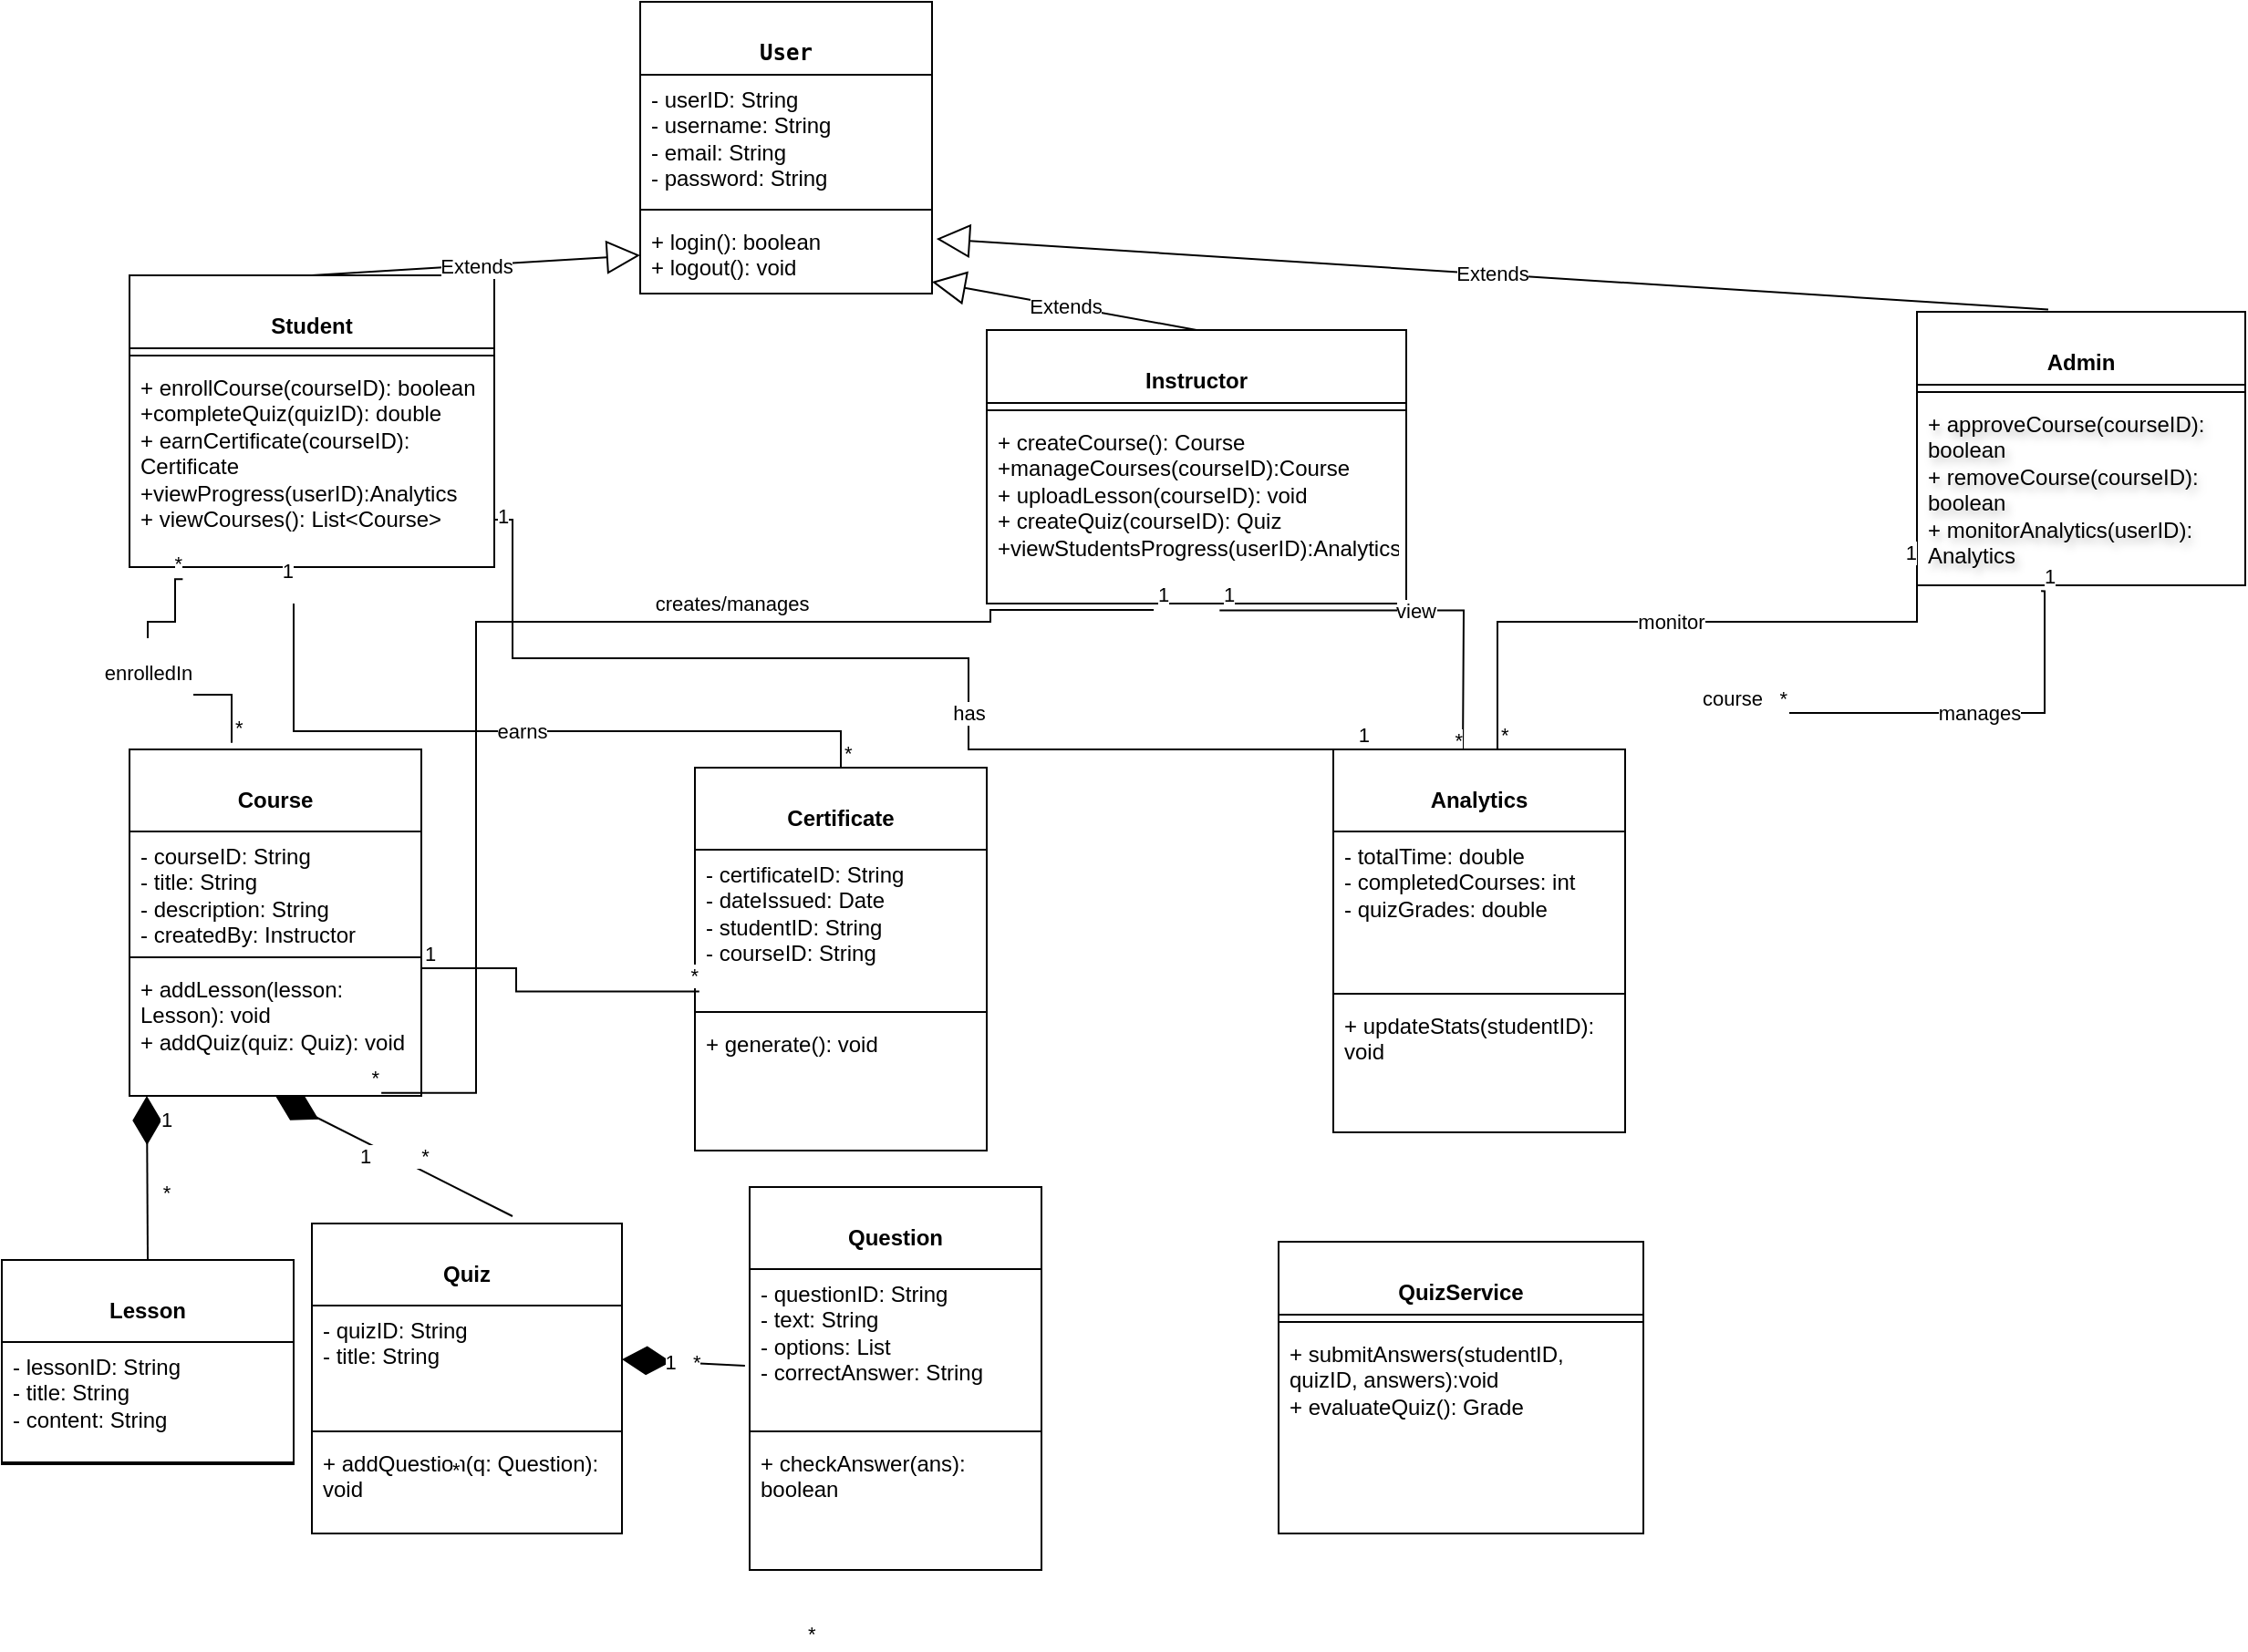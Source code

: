 <mxfile version="28.2.8">
  <diagram id="6JtZ015stfcB8-IzF214" name="Page-1">
    <mxGraphModel dx="1273" dy="604" grid="1" gridSize="10" guides="1" tooltips="1" connect="1" arrows="1" fold="1" page="1" pageScale="1" pageWidth="850" pageHeight="1100" math="0" shadow="0">
      <root>
        <mxCell id="0" />
        <mxCell id="1" parent="0" />
        <mxCell id="Qd_5Jigc1e5ycBpEJGBj-1" value="&#xa; &lt;code data-end=&quot;900&quot; data-start=&quot;894&quot;&gt;User&lt;/code&gt;&#xa;&#xa;" style="swimlane;fontStyle=1;align=center;verticalAlign=top;childLayout=stackLayout;horizontal=1;startSize=40;horizontalStack=0;resizeParent=1;resizeParentMax=0;resizeLast=0;collapsible=1;marginBottom=0;whiteSpace=wrap;html=1;" parent="1" vertex="1">
          <mxGeometry x="380" y="10" width="160" height="160" as="geometry" />
        </mxCell>
        <mxCell id="Qd_5Jigc1e5ycBpEJGBj-2" value="- userID: String&#xa;- username: String&#xa;- email: String&#xa;- password: String" style="text;strokeColor=none;fillColor=none;align=left;verticalAlign=top;spacingLeft=4;spacingRight=4;overflow=hidden;rotatable=0;points=[[0,0.5],[1,0.5]];portConstraint=eastwest;whiteSpace=wrap;html=1;" parent="Qd_5Jigc1e5ycBpEJGBj-1" vertex="1">
          <mxGeometry y="40" width="160" height="70" as="geometry" />
        </mxCell>
        <mxCell id="Qd_5Jigc1e5ycBpEJGBj-3" value="" style="line;strokeWidth=1;fillColor=none;align=left;verticalAlign=middle;spacingTop=-1;spacingLeft=3;spacingRight=3;rotatable=0;labelPosition=right;points=[];portConstraint=eastwest;strokeColor=inherit;" parent="Qd_5Jigc1e5ycBpEJGBj-1" vertex="1">
          <mxGeometry y="110" width="160" height="8" as="geometry" />
        </mxCell>
        <mxCell id="Qd_5Jigc1e5ycBpEJGBj-4" value="+ login(): boolean&#xa;+ logout(): void" style="text;strokeColor=none;fillColor=none;align=left;verticalAlign=top;spacingLeft=4;spacingRight=4;overflow=hidden;rotatable=0;points=[[0,0.5],[1,0.5]];portConstraint=eastwest;whiteSpace=wrap;html=1;" parent="Qd_5Jigc1e5ycBpEJGBj-1" vertex="1">
          <mxGeometry y="118" width="160" height="42" as="geometry" />
        </mxCell>
        <mxCell id="Qd_5Jigc1e5ycBpEJGBj-5" value="&#xa;Student&#xa;&#xa;" style="swimlane;fontStyle=1;align=center;verticalAlign=top;childLayout=stackLayout;horizontal=1;startSize=40;horizontalStack=0;resizeParent=1;resizeParentMax=0;resizeLast=0;collapsible=1;marginBottom=0;whiteSpace=wrap;html=1;" parent="1" vertex="1">
          <mxGeometry x="100" y="160" width="200" height="160" as="geometry" />
        </mxCell>
        <mxCell id="Qd_5Jigc1e5ycBpEJGBj-6" value="" style="line;strokeWidth=1;fillColor=none;align=left;verticalAlign=middle;spacingTop=-1;spacingLeft=3;spacingRight=3;rotatable=0;labelPosition=right;points=[];portConstraint=eastwest;strokeColor=inherit;" parent="Qd_5Jigc1e5ycBpEJGBj-5" vertex="1">
          <mxGeometry y="40" width="200" height="8" as="geometry" />
        </mxCell>
        <mxCell id="Qd_5Jigc1e5ycBpEJGBj-7" value="+ enrollCourse(courseID): boolean&lt;br&gt;+completeQuiz(quizID):&amp;nbsp;double&lt;br&gt;+ earnCertificate(courseID): Certificate&lt;div&gt;+viewProgress(userID):Analytics&lt;/div&gt;&lt;div&gt;+ viewCourses(): List&amp;lt;Course&amp;gt;&lt;/div&gt;&lt;div&gt;&lt;br&gt;&lt;/div&gt;&lt;div&gt;&lt;br&gt;&lt;/div&gt;" style="text;strokeColor=none;fillColor=none;align=left;verticalAlign=top;spacingLeft=4;spacingRight=4;overflow=hidden;rotatable=0;points=[[0,0.5],[1,0.5]];portConstraint=eastwest;whiteSpace=wrap;html=1;" parent="Qd_5Jigc1e5ycBpEJGBj-5" vertex="1">
          <mxGeometry y="48" width="200" height="112" as="geometry" />
        </mxCell>
        <mxCell id="Qd_5Jigc1e5ycBpEJGBj-8" value="&#xa;Instructor&#xa;&#xa;" style="swimlane;fontStyle=1;align=center;verticalAlign=top;childLayout=stackLayout;horizontal=1;startSize=40;horizontalStack=0;resizeParent=1;resizeParentMax=0;resizeLast=0;collapsible=1;marginBottom=0;whiteSpace=wrap;html=1;" parent="1" vertex="1">
          <mxGeometry x="570" y="190" width="230" height="150" as="geometry" />
        </mxCell>
        <mxCell id="Qd_5Jigc1e5ycBpEJGBj-9" value="" style="line;strokeWidth=1;fillColor=none;align=left;verticalAlign=middle;spacingTop=-1;spacingLeft=3;spacingRight=3;rotatable=0;labelPosition=right;points=[];portConstraint=eastwest;strokeColor=inherit;" parent="Qd_5Jigc1e5ycBpEJGBj-8" vertex="1">
          <mxGeometry y="40" width="230" height="8" as="geometry" />
        </mxCell>
        <mxCell id="Qd_5Jigc1e5ycBpEJGBj-10" value="+ createCourse(): Course&lt;div&gt;+manageCourses(courseID):Course&lt;br&gt;+ uploadLesson(courseID): void&lt;br&gt;+ createQuiz(courseID): Quiz&lt;/div&gt;&lt;div&gt;+viewStudentsProgress(userID):Analytics&lt;/div&gt;" style="text;strokeColor=none;fillColor=none;align=left;verticalAlign=top;spacingLeft=4;spacingRight=4;overflow=hidden;rotatable=0;points=[[0,0.5],[1,0.5]];portConstraint=eastwest;whiteSpace=wrap;html=1;" parent="Qd_5Jigc1e5ycBpEJGBj-8" vertex="1">
          <mxGeometry y="48" width="230" height="102" as="geometry" />
        </mxCell>
        <mxCell id="Qd_5Jigc1e5ycBpEJGBj-11" value="&#xa;&lt;strong data-end=&quot;1748&quot; data-start=&quot;1739&quot;&gt;Admin&lt;/strong&gt; &#xa;&#xa;" style="swimlane;fontStyle=1;align=center;verticalAlign=top;childLayout=stackLayout;horizontal=1;startSize=40;horizontalStack=0;resizeParent=1;resizeParentMax=0;resizeLast=0;collapsible=1;marginBottom=0;whiteSpace=wrap;html=1;" parent="1" vertex="1">
          <mxGeometry x="1080" y="180" width="180" height="150" as="geometry" />
        </mxCell>
        <mxCell id="Qd_5Jigc1e5ycBpEJGBj-12" value="" style="line;strokeWidth=1;fillColor=none;align=left;verticalAlign=middle;spacingTop=-1;spacingLeft=3;spacingRight=3;rotatable=0;labelPosition=right;points=[];portConstraint=eastwest;strokeColor=inherit;" parent="Qd_5Jigc1e5ycBpEJGBj-11" vertex="1">
          <mxGeometry y="40" width="180" height="8" as="geometry" />
        </mxCell>
        <mxCell id="Qd_5Jigc1e5ycBpEJGBj-13" value="+ approveCourse(courseID): boolean&lt;br&gt;+ removeCourse(courseID): boolean&lt;br&gt;+ monitorAnalytics(userID): Analytics" style="text;strokeColor=none;fillColor=none;align=left;verticalAlign=top;spacingLeft=4;spacingRight=4;overflow=hidden;rotatable=0;points=[[0,0.5],[1,0.5]];portConstraint=eastwest;whiteSpace=wrap;html=1;textShadow=1;" parent="Qd_5Jigc1e5ycBpEJGBj-11" vertex="1">
          <mxGeometry y="48" width="180" height="102" as="geometry" />
        </mxCell>
        <mxCell id="Qd_5Jigc1e5ycBpEJGBj-14" value="Extends" style="endArrow=block;endSize=16;endFill=0;html=1;rounded=0;exitX=0.5;exitY=0;exitDx=0;exitDy=0;" parent="1" source="Qd_5Jigc1e5ycBpEJGBj-8" target="Qd_5Jigc1e5ycBpEJGBj-4" edge="1">
          <mxGeometry width="160" relative="1" as="geometry">
            <mxPoint x="420" y="160" as="sourcePoint" />
            <mxPoint x="580" y="160" as="targetPoint" />
          </mxGeometry>
        </mxCell>
        <mxCell id="Qd_5Jigc1e5ycBpEJGBj-15" value="Extends" style="endArrow=block;endSize=16;endFill=0;html=1;rounded=0;exitX=0.5;exitY=0;exitDx=0;exitDy=0;entryX=0;entryY=0.5;entryDx=0;entryDy=0;" parent="1" source="Qd_5Jigc1e5ycBpEJGBj-5" target="Qd_5Jigc1e5ycBpEJGBj-4" edge="1">
          <mxGeometry width="160" relative="1" as="geometry">
            <mxPoint x="370" y="160" as="sourcePoint" />
            <mxPoint x="580" y="160" as="targetPoint" />
          </mxGeometry>
        </mxCell>
        <mxCell id="Qd_5Jigc1e5ycBpEJGBj-16" value="Extends" style="endArrow=block;endSize=16;endFill=0;html=1;rounded=0;exitX=0.4;exitY=-0.008;exitDx=0;exitDy=0;entryX=1.015;entryY=0.286;entryDx=0;entryDy=0;exitPerimeter=0;entryPerimeter=0;" parent="1" source="Qd_5Jigc1e5ycBpEJGBj-11" target="Qd_5Jigc1e5ycBpEJGBj-4" edge="1">
          <mxGeometry width="160" relative="1" as="geometry">
            <mxPoint x="690" y="141" as="sourcePoint" />
            <mxPoint x="890" y="80" as="targetPoint" />
          </mxGeometry>
        </mxCell>
        <mxCell id="Qd_5Jigc1e5ycBpEJGBj-17" value="&#xa;Course&#xa;&#xa;" style="swimlane;fontStyle=1;align=center;verticalAlign=top;childLayout=stackLayout;horizontal=1;startSize=45;horizontalStack=0;resizeParent=1;resizeParentMax=0;resizeLast=0;collapsible=1;marginBottom=0;whiteSpace=wrap;html=1;" parent="1" vertex="1">
          <mxGeometry x="100" y="420" width="160" height="190" as="geometry" />
        </mxCell>
        <mxCell id="Qd_5Jigc1e5ycBpEJGBj-18" value="- courseID: String&#xa;- title: String&#xa;- description: String&#xa;- createdBy: Instructor" style="text;strokeColor=none;fillColor=none;align=left;verticalAlign=top;spacingLeft=4;spacingRight=4;overflow=hidden;rotatable=0;points=[[0,0.5],[1,0.5]];portConstraint=eastwest;whiteSpace=wrap;html=1;" parent="Qd_5Jigc1e5ycBpEJGBj-17" vertex="1">
          <mxGeometry y="45" width="160" height="65" as="geometry" />
        </mxCell>
        <mxCell id="Qd_5Jigc1e5ycBpEJGBj-19" value="" style="line;strokeWidth=1;fillColor=none;align=left;verticalAlign=middle;spacingTop=-1;spacingLeft=3;spacingRight=3;rotatable=0;labelPosition=right;points=[];portConstraint=eastwest;strokeColor=inherit;" parent="Qd_5Jigc1e5ycBpEJGBj-17" vertex="1">
          <mxGeometry y="110" width="160" height="8" as="geometry" />
        </mxCell>
        <mxCell id="Qd_5Jigc1e5ycBpEJGBj-20" value="+ addLesson(lesson: Lesson): void&#xa;+ addQuiz(quiz: Quiz): void" style="text;strokeColor=none;fillColor=none;align=left;verticalAlign=top;spacingLeft=4;spacingRight=4;overflow=hidden;rotatable=0;points=[[0,0.5],[1,0.5]];portConstraint=eastwest;whiteSpace=wrap;html=1;" parent="Qd_5Jigc1e5ycBpEJGBj-17" vertex="1">
          <mxGeometry y="118" width="160" height="72" as="geometry" />
        </mxCell>
        <mxCell id="Qd_5Jigc1e5ycBpEJGBj-25" value="&#xa;enrolledIn&#xa;&#xa;" style="endArrow=none;html=1;edgeStyle=orthogonalEdgeStyle;rounded=0;exitX=0.35;exitY=-0.019;exitDx=0;exitDy=0;exitPerimeter=0;entryX=0.146;entryY=1.059;entryDx=0;entryDy=0;entryPerimeter=0;" parent="1" source="Qd_5Jigc1e5ycBpEJGBj-17" target="Qd_5Jigc1e5ycBpEJGBj-7" edge="1">
          <mxGeometry relative="1" as="geometry">
            <mxPoint x="150" y="380" as="sourcePoint" />
            <mxPoint x="160" y="350" as="targetPoint" />
            <Array as="points">
              <mxPoint x="156" y="390" />
              <mxPoint x="110" y="390" />
              <mxPoint x="110" y="350" />
              <mxPoint x="125" y="350" />
            </Array>
          </mxGeometry>
        </mxCell>
        <mxCell id="Qd_5Jigc1e5ycBpEJGBj-26" value="*" style="edgeLabel;resizable=0;html=1;align=left;verticalAlign=bottom;" parent="Qd_5Jigc1e5ycBpEJGBj-25" connectable="0" vertex="1">
          <mxGeometry x="-1" relative="1" as="geometry" />
        </mxCell>
        <mxCell id="Qd_5Jigc1e5ycBpEJGBj-27" value="*" style="edgeLabel;resizable=0;html=1;align=right;verticalAlign=bottom;" parent="Qd_5Jigc1e5ycBpEJGBj-25" connectable="0" vertex="1">
          <mxGeometry x="1" relative="1" as="geometry" />
        </mxCell>
        <mxCell id="Qd_5Jigc1e5ycBpEJGBj-28" value="earns" style="endArrow=none;html=1;edgeStyle=orthogonalEdgeStyle;rounded=0;exitX=0.5;exitY=0;exitDx=0;exitDy=0;" parent="1" edge="1">
          <mxGeometry relative="1" as="geometry">
            <mxPoint x="490" y="430" as="sourcePoint" />
            <mxPoint x="190" y="340" as="targetPoint" />
            <Array as="points">
              <mxPoint x="490" y="410" />
              <mxPoint x="190" y="410" />
            </Array>
          </mxGeometry>
        </mxCell>
        <mxCell id="Qd_5Jigc1e5ycBpEJGBj-29" value="*" style="edgeLabel;resizable=0;html=1;align=left;verticalAlign=bottom;" parent="Qd_5Jigc1e5ycBpEJGBj-28" connectable="0" vertex="1">
          <mxGeometry x="-1" relative="1" as="geometry" />
        </mxCell>
        <mxCell id="Qd_5Jigc1e5ycBpEJGBj-30" value="1" style="edgeLabel;resizable=0;html=1;align=right;verticalAlign=bottom;" parent="Qd_5Jigc1e5ycBpEJGBj-28" connectable="0" vertex="1">
          <mxGeometry x="1" relative="1" as="geometry">
            <mxPoint y="-10" as="offset" />
          </mxGeometry>
        </mxCell>
        <mxCell id="Qd_5Jigc1e5ycBpEJGBj-31" value="has" style="endArrow=none;html=1;edgeStyle=orthogonalEdgeStyle;rounded=0;exitX=1;exitY=0.5;exitDx=0;exitDy=0;entryX=0.5;entryY=0;entryDx=0;entryDy=0;" parent="1" source="Qd_5Jigc1e5ycBpEJGBj-7" edge="1">
          <mxGeometry x="0.246" relative="1" as="geometry">
            <mxPoint x="520" y="390" as="sourcePoint" />
            <mxPoint x="780" y="420" as="targetPoint" />
            <Array as="points">
              <mxPoint x="310" y="294" />
              <mxPoint x="310" y="370" />
              <mxPoint x="560" y="370" />
              <mxPoint x="560" y="420" />
            </Array>
            <mxPoint as="offset" />
          </mxGeometry>
        </mxCell>
        <mxCell id="Qd_5Jigc1e5ycBpEJGBj-32" value="1" style="edgeLabel;resizable=0;html=1;align=left;verticalAlign=bottom;" parent="Qd_5Jigc1e5ycBpEJGBj-31" connectable="0" vertex="1">
          <mxGeometry x="-1" relative="1" as="geometry">
            <mxPoint y="36" as="offset" />
          </mxGeometry>
        </mxCell>
        <mxCell id="Qd_5Jigc1e5ycBpEJGBj-33" value="1" style="edgeLabel;resizable=0;html=1;align=right;verticalAlign=bottom;" parent="Qd_5Jigc1e5ycBpEJGBj-31" connectable="0" vertex="1">
          <mxGeometry x="1" relative="1" as="geometry" />
        </mxCell>
        <mxCell id="Qd_5Jigc1e5ycBpEJGBj-34" value="" style="endArrow=none;html=1;edgeStyle=orthogonalEdgeStyle;rounded=0;entryX=0.015;entryY=0.915;entryDx=0;entryDy=0;entryPerimeter=0;" parent="1" edge="1">
          <mxGeometry relative="1" as="geometry">
            <mxPoint x="260" y="540" as="sourcePoint" />
            <mxPoint x="412.4" y="552.775" as="targetPoint" />
            <Array as="points">
              <mxPoint x="312" y="540" />
            </Array>
          </mxGeometry>
        </mxCell>
        <mxCell id="Qd_5Jigc1e5ycBpEJGBj-35" value="1" style="edgeLabel;resizable=0;html=1;align=left;verticalAlign=bottom;" parent="Qd_5Jigc1e5ycBpEJGBj-34" connectable="0" vertex="1">
          <mxGeometry x="-1" relative="1" as="geometry" />
        </mxCell>
        <mxCell id="Qd_5Jigc1e5ycBpEJGBj-36" value="*" style="edgeLabel;resizable=0;html=1;align=right;verticalAlign=bottom;" parent="Qd_5Jigc1e5ycBpEJGBj-34" connectable="0" vertex="1">
          <mxGeometry x="1" relative="1" as="geometry" />
        </mxCell>
        <mxCell id="Qd_5Jigc1e5ycBpEJGBj-37" value="creates/manages" style="endArrow=none;html=1;edgeStyle=orthogonalEdgeStyle;rounded=0;exitX=0.398;exitY=1.034;exitDx=0;exitDy=0;exitPerimeter=0;entryX=0.863;entryY=0.978;entryDx=0;entryDy=0;entryPerimeter=0;" parent="1" source="Qd_5Jigc1e5ycBpEJGBj-10" target="Qd_5Jigc1e5ycBpEJGBj-20" edge="1">
          <mxGeometry x="-0.308" y="-10" relative="1" as="geometry">
            <mxPoint x="520" y="410" as="sourcePoint" />
            <mxPoint x="220" y="620" as="targetPoint" />
            <Array as="points">
              <mxPoint x="572" y="350" />
              <mxPoint x="290" y="350" />
              <mxPoint x="290" y="608" />
            </Array>
            <mxPoint as="offset" />
          </mxGeometry>
        </mxCell>
        <mxCell id="Qd_5Jigc1e5ycBpEJGBj-38" value="1" style="edgeLabel;resizable=0;html=1;align=left;verticalAlign=bottom;" parent="Qd_5Jigc1e5ycBpEJGBj-37" connectable="0" vertex="1">
          <mxGeometry x="-1" relative="1" as="geometry" />
        </mxCell>
        <mxCell id="Qd_5Jigc1e5ycBpEJGBj-39" value="*" style="edgeLabel;resizable=0;html=1;align=right;verticalAlign=bottom;" parent="Qd_5Jigc1e5ycBpEJGBj-37" connectable="0" vertex="1">
          <mxGeometry x="1" relative="1" as="geometry" />
        </mxCell>
        <mxCell id="Qd_5Jigc1e5ycBpEJGBj-40" value="manages" style="endArrow=none;html=1;edgeStyle=orthogonalEdgeStyle;rounded=0;exitX=0.378;exitY=1.031;exitDx=0;exitDy=0;exitPerimeter=0;" parent="1" source="Qd_5Jigc1e5ycBpEJGBj-13" edge="1">
          <mxGeometry relative="1" as="geometry">
            <mxPoint x="1080" y="390" as="sourcePoint" />
            <mxPoint x="1010" y="400" as="targetPoint" />
            <Array as="points">
              <mxPoint x="1150" y="333" />
              <mxPoint x="1150" y="400" />
            </Array>
          </mxGeometry>
        </mxCell>
        <mxCell id="Qd_5Jigc1e5ycBpEJGBj-41" value="1" style="edgeLabel;resizable=0;html=1;align=left;verticalAlign=bottom;" parent="Qd_5Jigc1e5ycBpEJGBj-40" connectable="0" vertex="1">
          <mxGeometry x="-1" relative="1" as="geometry" />
        </mxCell>
        <mxCell id="Qd_5Jigc1e5ycBpEJGBj-42" value="course&amp;nbsp; &amp;nbsp;*" style="edgeLabel;resizable=0;html=1;align=right;verticalAlign=bottom;" parent="Qd_5Jigc1e5ycBpEJGBj-40" connectable="0" vertex="1">
          <mxGeometry x="1" relative="1" as="geometry" />
        </mxCell>
        <mxCell id="Qd_5Jigc1e5ycBpEJGBj-49" value="view" style="endArrow=none;html=1;edgeStyle=orthogonalEdgeStyle;rounded=0;exitX=0.555;exitY=1.037;exitDx=0;exitDy=0;exitPerimeter=0;entryX=0.818;entryY=0.018;entryDx=0;entryDy=0;entryPerimeter=0;" parent="1" source="Qd_5Jigc1e5ycBpEJGBj-10" edge="1">
          <mxGeometry relative="1" as="geometry">
            <mxPoint x="670" y="370" as="sourcePoint" />
            <mxPoint x="831" y="424" as="targetPoint" />
          </mxGeometry>
        </mxCell>
        <mxCell id="Qd_5Jigc1e5ycBpEJGBj-50" value="1" style="edgeLabel;resizable=0;html=1;align=left;verticalAlign=bottom;" parent="Qd_5Jigc1e5ycBpEJGBj-49" connectable="0" vertex="1">
          <mxGeometry x="-1" relative="1" as="geometry" />
        </mxCell>
        <mxCell id="Qd_5Jigc1e5ycBpEJGBj-51" value="*" style="edgeLabel;resizable=0;html=1;align=right;verticalAlign=bottom;" parent="Qd_5Jigc1e5ycBpEJGBj-49" connectable="0" vertex="1">
          <mxGeometry x="1" relative="1" as="geometry" />
        </mxCell>
        <mxCell id="Qd_5Jigc1e5ycBpEJGBj-52" value="monitor" style="endArrow=none;html=1;edgeStyle=orthogonalEdgeStyle;rounded=0;exitX=0.938;exitY=0;exitDx=0;exitDy=0;exitPerimeter=0;" parent="1" edge="1">
          <mxGeometry relative="1" as="geometry">
            <mxPoint x="850" y="420" as="sourcePoint" />
            <mxPoint x="1080" y="320" as="targetPoint" />
            <Array as="points">
              <mxPoint x="850" y="350" />
              <mxPoint x="1080" y="350" />
            </Array>
          </mxGeometry>
        </mxCell>
        <mxCell id="Qd_5Jigc1e5ycBpEJGBj-53" value="*" style="edgeLabel;resizable=0;html=1;align=left;verticalAlign=bottom;" parent="Qd_5Jigc1e5ycBpEJGBj-52" connectable="0" vertex="1">
          <mxGeometry x="-1" relative="1" as="geometry" />
        </mxCell>
        <mxCell id="Qd_5Jigc1e5ycBpEJGBj-54" value="1" style="edgeLabel;resizable=0;html=1;align=right;verticalAlign=bottom;" parent="Qd_5Jigc1e5ycBpEJGBj-52" connectable="0" vertex="1">
          <mxGeometry x="1" relative="1" as="geometry" />
        </mxCell>
        <mxCell id="Qd_5Jigc1e5ycBpEJGBj-55" value="&lt;div style=&quot;text-align: right;&quot;&gt;&lt;br&gt;&lt;/div&gt;" style="text;whiteSpace=wrap;html=1;" parent="1" vertex="1">
          <mxGeometry x="390" y="200" width="60" height="40" as="geometry" />
        </mxCell>
        <mxCell id="Qd_5Jigc1e5ycBpEJGBj-56" value="&#xa;Certificate&#xa;&#xa;" style="swimlane;fontStyle=1;align=center;verticalAlign=top;childLayout=stackLayout;horizontal=1;startSize=45;horizontalStack=0;resizeParent=1;resizeParentMax=0;resizeLast=0;collapsible=1;marginBottom=0;whiteSpace=wrap;html=1;" parent="1" vertex="1">
          <mxGeometry x="410" y="430" width="160" height="210" as="geometry" />
        </mxCell>
        <mxCell id="Qd_5Jigc1e5ycBpEJGBj-57" value="- certificateID: String&#xa;- dateIssued: Date&#xa;- studentID: String&#xa;- courseID: String" style="text;strokeColor=none;fillColor=none;align=left;verticalAlign=top;spacingLeft=4;spacingRight=4;overflow=hidden;rotatable=0;points=[[0,0.5],[1,0.5]];portConstraint=eastwest;whiteSpace=wrap;html=1;" parent="Qd_5Jigc1e5ycBpEJGBj-56" vertex="1">
          <mxGeometry y="45" width="160" height="85" as="geometry" />
        </mxCell>
        <mxCell id="Qd_5Jigc1e5ycBpEJGBj-58" value="" style="line;strokeWidth=1;fillColor=none;align=left;verticalAlign=middle;spacingTop=-1;spacingLeft=3;spacingRight=3;rotatable=0;labelPosition=right;points=[];portConstraint=eastwest;strokeColor=inherit;" parent="Qd_5Jigc1e5ycBpEJGBj-56" vertex="1">
          <mxGeometry y="130" width="160" height="8" as="geometry" />
        </mxCell>
        <mxCell id="Qd_5Jigc1e5ycBpEJGBj-59" value="+ generate(): void" style="text;strokeColor=none;fillColor=none;align=left;verticalAlign=top;spacingLeft=4;spacingRight=4;overflow=hidden;rotatable=0;points=[[0,0.5],[1,0.5]];portConstraint=eastwest;whiteSpace=wrap;html=1;" parent="Qd_5Jigc1e5ycBpEJGBj-56" vertex="1">
          <mxGeometry y="138" width="160" height="72" as="geometry" />
        </mxCell>
        <mxCell id="Qd_5Jigc1e5ycBpEJGBj-60" value="*" style="edgeLabel;resizable=0;html=1;align=left;verticalAlign=bottom;" parent="1" connectable="0" vertex="1">
          <mxGeometry x="490" y="430" as="geometry" />
        </mxCell>
        <mxCell id="Qd_5Jigc1e5ycBpEJGBj-61" value="*" style="edgeLabel;resizable=0;html=1;align=right;verticalAlign=bottom;" parent="1" connectable="0" vertex="1">
          <mxGeometry x="412.2" y="552.775" as="geometry" />
        </mxCell>
        <mxCell id="Qd_5Jigc1e5ycBpEJGBj-62" value="&#xa;Analytics&#xa;&#xa;" style="swimlane;fontStyle=1;align=center;verticalAlign=top;childLayout=stackLayout;horizontal=1;startSize=45;horizontalStack=0;resizeParent=1;resizeParentMax=0;resizeLast=0;collapsible=1;marginBottom=0;whiteSpace=wrap;html=1;" parent="1" vertex="1">
          <mxGeometry x="760" y="420" width="160" height="210" as="geometry" />
        </mxCell>
        <mxCell id="Qd_5Jigc1e5ycBpEJGBj-63" value="- totalTime: double&lt;br&gt;- completedCourses: int&lt;br&gt;- quizGrades: double&lt;div&gt;&lt;br&gt;&lt;/div&gt;" style="text;strokeColor=none;fillColor=none;align=left;verticalAlign=top;spacingLeft=4;spacingRight=4;overflow=hidden;rotatable=0;points=[[0,0.5],[1,0.5]];portConstraint=eastwest;whiteSpace=wrap;html=1;" parent="Qd_5Jigc1e5ycBpEJGBj-62" vertex="1">
          <mxGeometry y="45" width="160" height="85" as="geometry" />
        </mxCell>
        <mxCell id="Qd_5Jigc1e5ycBpEJGBj-64" value="" style="line;strokeWidth=1;fillColor=none;align=left;verticalAlign=middle;spacingTop=-1;spacingLeft=3;spacingRight=3;rotatable=0;labelPosition=right;points=[];portConstraint=eastwest;strokeColor=inherit;" parent="Qd_5Jigc1e5ycBpEJGBj-62" vertex="1">
          <mxGeometry y="130" width="160" height="8" as="geometry" />
        </mxCell>
        <mxCell id="Qd_5Jigc1e5ycBpEJGBj-65" value="&lt;div&gt;+ updateStats(studentID): void&lt;/div&gt;&lt;div&gt;&lt;br&gt;&lt;/div&gt;" style="text;strokeColor=none;fillColor=none;align=left;verticalAlign=top;spacingLeft=4;spacingRight=4;overflow=hidden;rotatable=0;points=[[0,0.5],[1,0.5]];portConstraint=eastwest;whiteSpace=wrap;html=1;" parent="Qd_5Jigc1e5ycBpEJGBj-62" vertex="1">
          <mxGeometry y="138" width="160" height="72" as="geometry" />
        </mxCell>
        <mxCell id="i4BavO_SNbn7EcU2ByUE-8" value="*" style="edgeLabel;resizable=0;html=1;align=left;verticalAlign=bottom;" connectable="0" vertex="1" parent="1">
          <mxGeometry x="469.77" y="913.536" as="geometry" />
        </mxCell>
        <mxCell id="i4BavO_SNbn7EcU2ByUE-9" value="&#xa;Lesson&#xa;&#xa;" style="swimlane;fontStyle=1;align=center;verticalAlign=top;childLayout=stackLayout;horizontal=1;startSize=45;horizontalStack=0;resizeParent=1;resizeParentMax=0;resizeLast=0;collapsible=1;marginBottom=0;whiteSpace=wrap;html=1;" vertex="1" parent="1">
          <mxGeometry x="30" y="700" width="160" height="112" as="geometry" />
        </mxCell>
        <mxCell id="i4BavO_SNbn7EcU2ByUE-10" value="- lessonID: String&#xa;- title: String&#xa;- content: String" style="text;strokeColor=none;fillColor=none;align=left;verticalAlign=top;spacingLeft=4;spacingRight=4;overflow=hidden;rotatable=0;points=[[0,0.5],[1,0.5]];portConstraint=eastwest;whiteSpace=wrap;html=1;" vertex="1" parent="i4BavO_SNbn7EcU2ByUE-9">
          <mxGeometry y="45" width="160" height="65" as="geometry" />
        </mxCell>
        <mxCell id="i4BavO_SNbn7EcU2ByUE-11" value="" style="line;strokeWidth=1;fillColor=none;align=left;verticalAlign=middle;spacingTop=-1;spacingLeft=3;spacingRight=3;rotatable=0;labelPosition=right;points=[];portConstraint=eastwest;strokeColor=inherit;" vertex="1" parent="i4BavO_SNbn7EcU2ByUE-9">
          <mxGeometry y="110" width="160" height="2" as="geometry" />
        </mxCell>
        <mxCell id="i4BavO_SNbn7EcU2ByUE-12" value="&#xa;Quiz&#xa;&#xa;" style="swimlane;fontStyle=1;align=center;verticalAlign=top;childLayout=stackLayout;horizontal=1;startSize=45;horizontalStack=0;resizeParent=1;resizeParentMax=0;resizeLast=0;collapsible=1;marginBottom=0;whiteSpace=wrap;html=1;" vertex="1" parent="1">
          <mxGeometry x="200" y="680" width="170" height="170" as="geometry" />
        </mxCell>
        <mxCell id="i4BavO_SNbn7EcU2ByUE-13" value="- quizID: String&#xa;- title: String" style="text;strokeColor=none;fillColor=none;align=left;verticalAlign=top;spacingLeft=4;spacingRight=4;overflow=hidden;rotatable=0;points=[[0,0.5],[1,0.5]];portConstraint=eastwest;whiteSpace=wrap;html=1;" vertex="1" parent="i4BavO_SNbn7EcU2ByUE-12">
          <mxGeometry y="45" width="170" height="65" as="geometry" />
        </mxCell>
        <mxCell id="i4BavO_SNbn7EcU2ByUE-14" value="" style="line;strokeWidth=1;fillColor=none;align=left;verticalAlign=middle;spacingTop=-1;spacingLeft=3;spacingRight=3;rotatable=0;labelPosition=right;points=[];portConstraint=eastwest;strokeColor=inherit;" vertex="1" parent="i4BavO_SNbn7EcU2ByUE-12">
          <mxGeometry y="110" width="170" height="8" as="geometry" />
        </mxCell>
        <mxCell id="i4BavO_SNbn7EcU2ByUE-15" value="+ addQuestion(q: Question): void" style="text;strokeColor=none;fillColor=none;align=left;verticalAlign=top;spacingLeft=4;spacingRight=4;overflow=hidden;rotatable=0;points=[[0,0.5],[1,0.5]];portConstraint=eastwest;whiteSpace=wrap;html=1;" vertex="1" parent="i4BavO_SNbn7EcU2ByUE-12">
          <mxGeometry y="118" width="170" height="52" as="geometry" />
        </mxCell>
        <mxCell id="i4BavO_SNbn7EcU2ByUE-16" value="*" style="edgeLabel;resizable=0;html=1;align=left;verticalAlign=bottom;" connectable="0" vertex="1" parent="1">
          <mxGeometry x="274.77" y="823.536" as="geometry" />
        </mxCell>
        <mxCell id="i4BavO_SNbn7EcU2ByUE-17" value="1&amp;nbsp; &amp;nbsp; &amp;nbsp; &amp;nbsp; &amp;nbsp;*" style="endArrow=diamondThin;endFill=1;endSize=24;html=1;rounded=0;exitX=0.168;exitY=-0.002;exitDx=0;exitDy=0;exitPerimeter=0;entryX=0.683;entryY=1.056;entryDx=0;entryDy=0;entryPerimeter=0;" edge="1" parent="1">
          <mxGeometry width="160" relative="1" as="geometry">
            <mxPoint x="310" y="676" as="sourcePoint" />
            <mxPoint x="180" y="610" as="targetPoint" />
            <Array as="points">
              <mxPoint x="191" y="616" />
            </Array>
          </mxGeometry>
        </mxCell>
        <mxCell id="i4BavO_SNbn7EcU2ByUE-18" value="1&lt;div&gt;&lt;br&gt;&lt;/div&gt;&lt;div&gt;&lt;br&gt;&lt;/div&gt;&lt;div&gt;*&lt;/div&gt;" style="endArrow=diamondThin;endFill=1;endSize=24;html=1;rounded=0;exitX=0.5;exitY=0;exitDx=0;exitDy=0;" edge="1" parent="1" source="i4BavO_SNbn7EcU2ByUE-9">
          <mxGeometry x="0.25" y="-10" width="160" relative="1" as="geometry">
            <mxPoint x="109.5" y="690" as="sourcePoint" />
            <mxPoint x="109.5" y="610" as="targetPoint" />
            <mxPoint as="offset" />
          </mxGeometry>
        </mxCell>
        <mxCell id="i4BavO_SNbn7EcU2ByUE-19" value="&#xa;Question&#xa;&#xa;" style="swimlane;fontStyle=1;align=center;verticalAlign=top;childLayout=stackLayout;horizontal=1;startSize=45;horizontalStack=0;resizeParent=1;resizeParentMax=0;resizeLast=0;collapsible=1;marginBottom=0;whiteSpace=wrap;html=1;" vertex="1" parent="1">
          <mxGeometry x="440" y="660" width="160" height="210" as="geometry" />
        </mxCell>
        <mxCell id="i4BavO_SNbn7EcU2ByUE-20" value="- questionID: String&#xa;- text: String&#xa;- options: List&lt;String&gt;&#xa;- correctAnswer: String" style="text;strokeColor=none;fillColor=none;align=left;verticalAlign=top;spacingLeft=4;spacingRight=4;overflow=hidden;rotatable=0;points=[[0,0.5],[1,0.5]];portConstraint=eastwest;whiteSpace=wrap;html=1;" vertex="1" parent="i4BavO_SNbn7EcU2ByUE-19">
          <mxGeometry y="45" width="160" height="85" as="geometry" />
        </mxCell>
        <mxCell id="i4BavO_SNbn7EcU2ByUE-21" value="" style="line;strokeWidth=1;fillColor=none;align=left;verticalAlign=middle;spacingTop=-1;spacingLeft=3;spacingRight=3;rotatable=0;labelPosition=right;points=[];portConstraint=eastwest;strokeColor=inherit;" vertex="1" parent="i4BavO_SNbn7EcU2ByUE-19">
          <mxGeometry y="130" width="160" height="8" as="geometry" />
        </mxCell>
        <mxCell id="i4BavO_SNbn7EcU2ByUE-22" value="+ checkAnswer(ans): boolean" style="text;strokeColor=none;fillColor=none;align=left;verticalAlign=top;spacingLeft=4;spacingRight=4;overflow=hidden;rotatable=0;points=[[0,0.5],[1,0.5]];portConstraint=eastwest;whiteSpace=wrap;html=1;" vertex="1" parent="i4BavO_SNbn7EcU2ByUE-19">
          <mxGeometry y="138" width="160" height="72" as="geometry" />
        </mxCell>
        <mxCell id="i4BavO_SNbn7EcU2ByUE-23" value="1&amp;nbsp; &amp;nbsp;*" style="endArrow=diamondThin;endFill=1;endSize=24;html=1;rounded=0;exitX=-0.016;exitY=0.624;exitDx=0;exitDy=0;exitPerimeter=0;entryX=0.978;entryY=0.84;entryDx=0;entryDy=0;entryPerimeter=0;" edge="1" parent="1" source="i4BavO_SNbn7EcU2ByUE-20">
          <mxGeometry width="160" relative="1" as="geometry">
            <mxPoint x="494" y="757.5" as="sourcePoint" />
            <mxPoint x="370" y="754.5" as="targetPoint" />
            <Array as="points" />
          </mxGeometry>
        </mxCell>
        <mxCell id="i4BavO_SNbn7EcU2ByUE-24" value="&#xa;QuizService&#xa;&#xa;" style="swimlane;fontStyle=1;align=center;verticalAlign=top;childLayout=stackLayout;horizontal=1;startSize=40;horizontalStack=0;resizeParent=1;resizeParentMax=0;resizeLast=0;collapsible=1;marginBottom=0;whiteSpace=wrap;html=1;" vertex="1" parent="1">
          <mxGeometry x="730" y="690" width="200" height="160" as="geometry" />
        </mxCell>
        <mxCell id="i4BavO_SNbn7EcU2ByUE-25" value="" style="line;strokeWidth=1;fillColor=none;align=left;verticalAlign=middle;spacingTop=-1;spacingLeft=3;spacingRight=3;rotatable=0;labelPosition=right;points=[];portConstraint=eastwest;strokeColor=inherit;" vertex="1" parent="i4BavO_SNbn7EcU2ByUE-24">
          <mxGeometry y="40" width="200" height="8" as="geometry" />
        </mxCell>
        <mxCell id="i4BavO_SNbn7EcU2ByUE-26" value="+ submitAnswers(studentID, quizID, answers):void&lt;br&gt;+ evaluateQuiz(): Grade" style="text;strokeColor=none;fillColor=none;align=left;verticalAlign=top;spacingLeft=4;spacingRight=4;overflow=hidden;rotatable=0;points=[[0,0.5],[1,0.5]];portConstraint=eastwest;whiteSpace=wrap;html=1;" vertex="1" parent="i4BavO_SNbn7EcU2ByUE-24">
          <mxGeometry y="48" width="200" height="112" as="geometry" />
        </mxCell>
      </root>
    </mxGraphModel>
  </diagram>
</mxfile>

